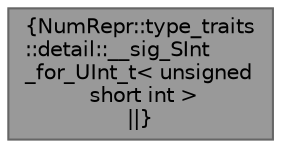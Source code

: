 digraph "NumRepr::type_traits::detail::__sig_SInt_for_UInt_t&lt; unsigned short int &gt;"
{
 // INTERACTIVE_SVG=YES
 // LATEX_PDF_SIZE
  bgcolor="transparent";
  edge [fontname=Helvetica,fontsize=10,labelfontname=Helvetica,labelfontsize=10];
  node [fontname=Helvetica,fontsize=10,shape=box,height=0.2,width=0.4];
  Node1 [label="{NumRepr::type_traits\l::detail::__sig_SInt\l_for_UInt_t\< unsigned\l short int \>\n||}",height=0.2,width=0.4,color="gray40", fillcolor="grey60", style="filled", fontcolor="black",tooltip=" "];
}
